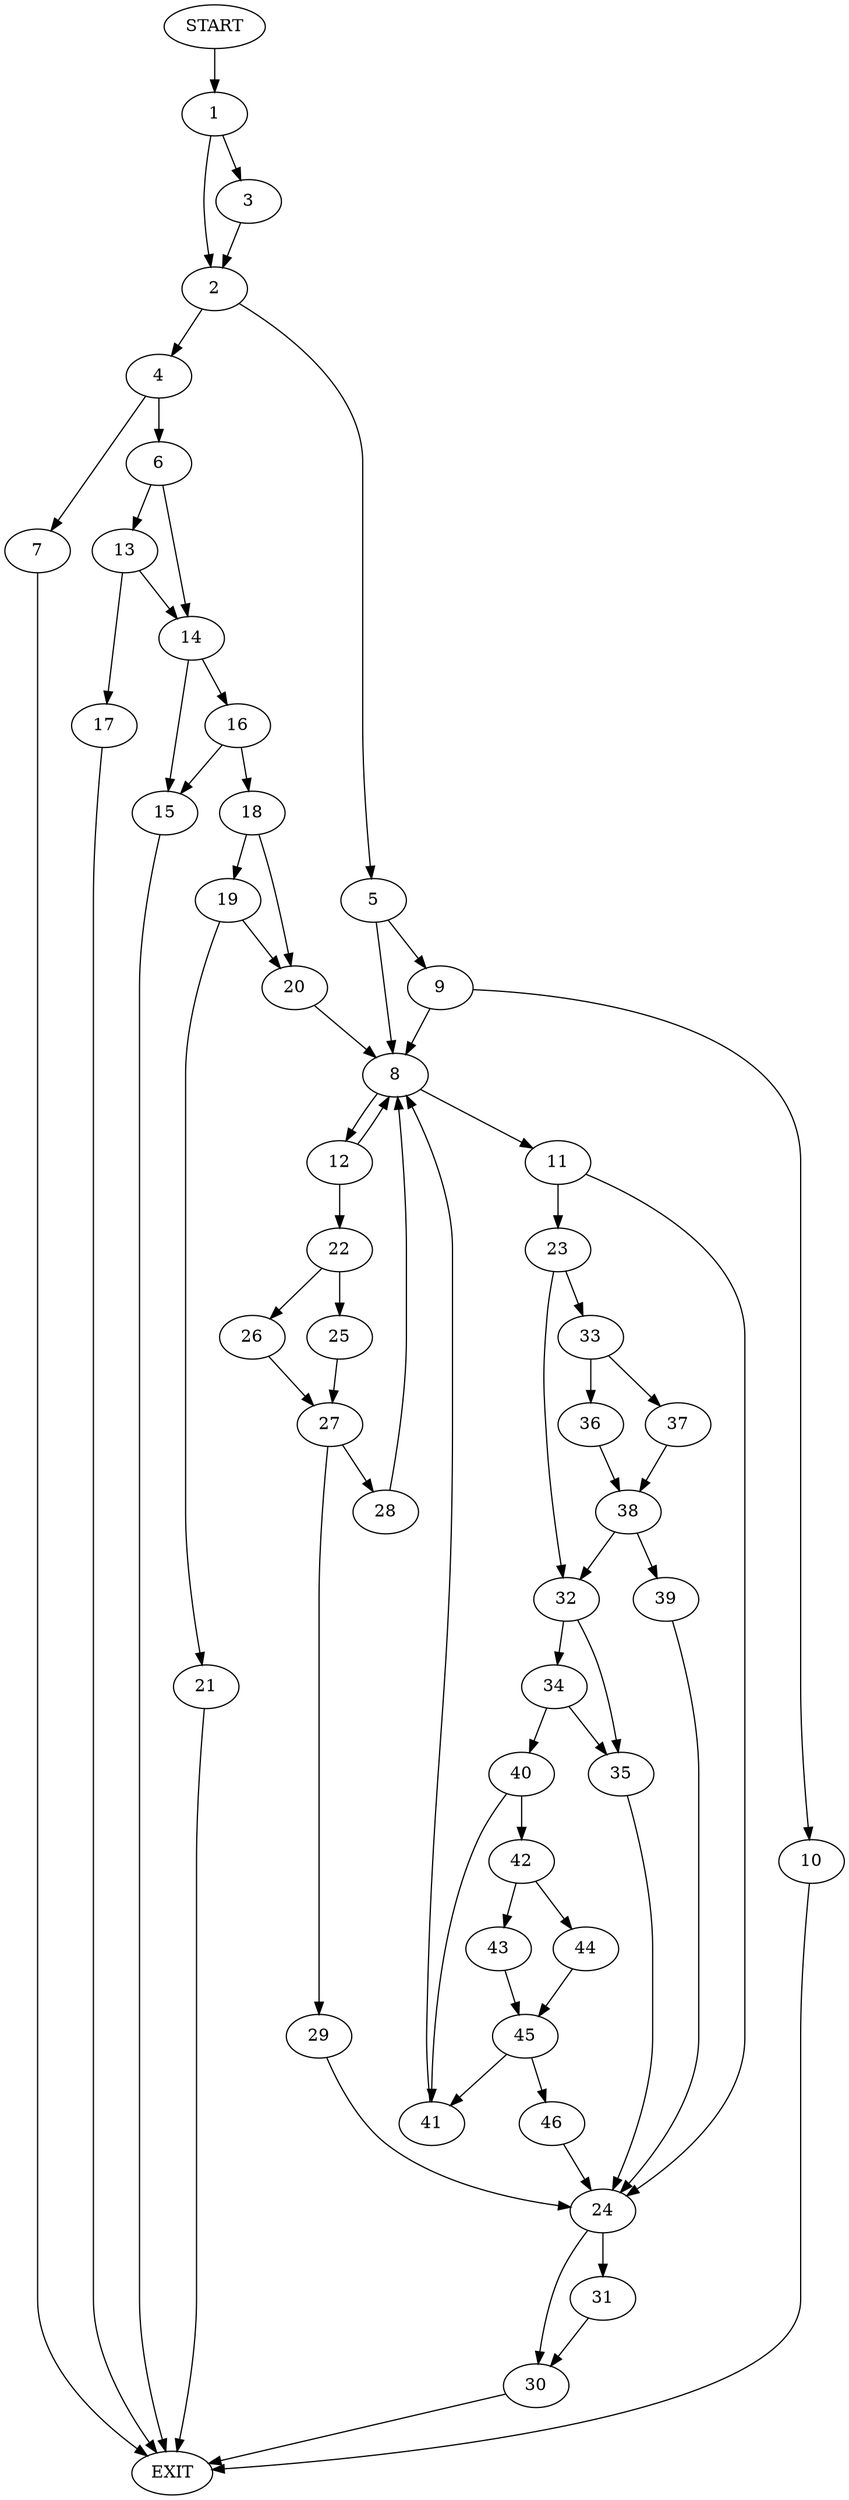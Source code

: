 digraph {
0 [label="START"]
47 [label="EXIT"]
0 -> 1
1 -> 2
1 -> 3
3 -> 2
2 -> 4
2 -> 5
4 -> 6
4 -> 7
5 -> 8
5 -> 9
9 -> 10
9 -> 8
8 -> 11
8 -> 12
10 -> 47
6 -> 13
6 -> 14
7 -> 47
14 -> 15
14 -> 16
13 -> 17
13 -> 14
17 -> 47
15 -> 47
16 -> 15
16 -> 18
18 -> 19
18 -> 20
19 -> 21
19 -> 20
20 -> 8
21 -> 47
12 -> 8
12 -> 22
11 -> 23
11 -> 24
22 -> 25
22 -> 26
26 -> 27
25 -> 27
27 -> 28
27 -> 29
29 -> 24
28 -> 8
24 -> 30
24 -> 31
23 -> 32
23 -> 33
32 -> 34
32 -> 35
33 -> 36
33 -> 37
37 -> 38
36 -> 38
38 -> 32
38 -> 39
39 -> 24
34 -> 40
34 -> 35
35 -> 24
40 -> 41
40 -> 42
42 -> 43
42 -> 44
41 -> 8
43 -> 45
44 -> 45
45 -> 41
45 -> 46
46 -> 24
31 -> 30
30 -> 47
}
